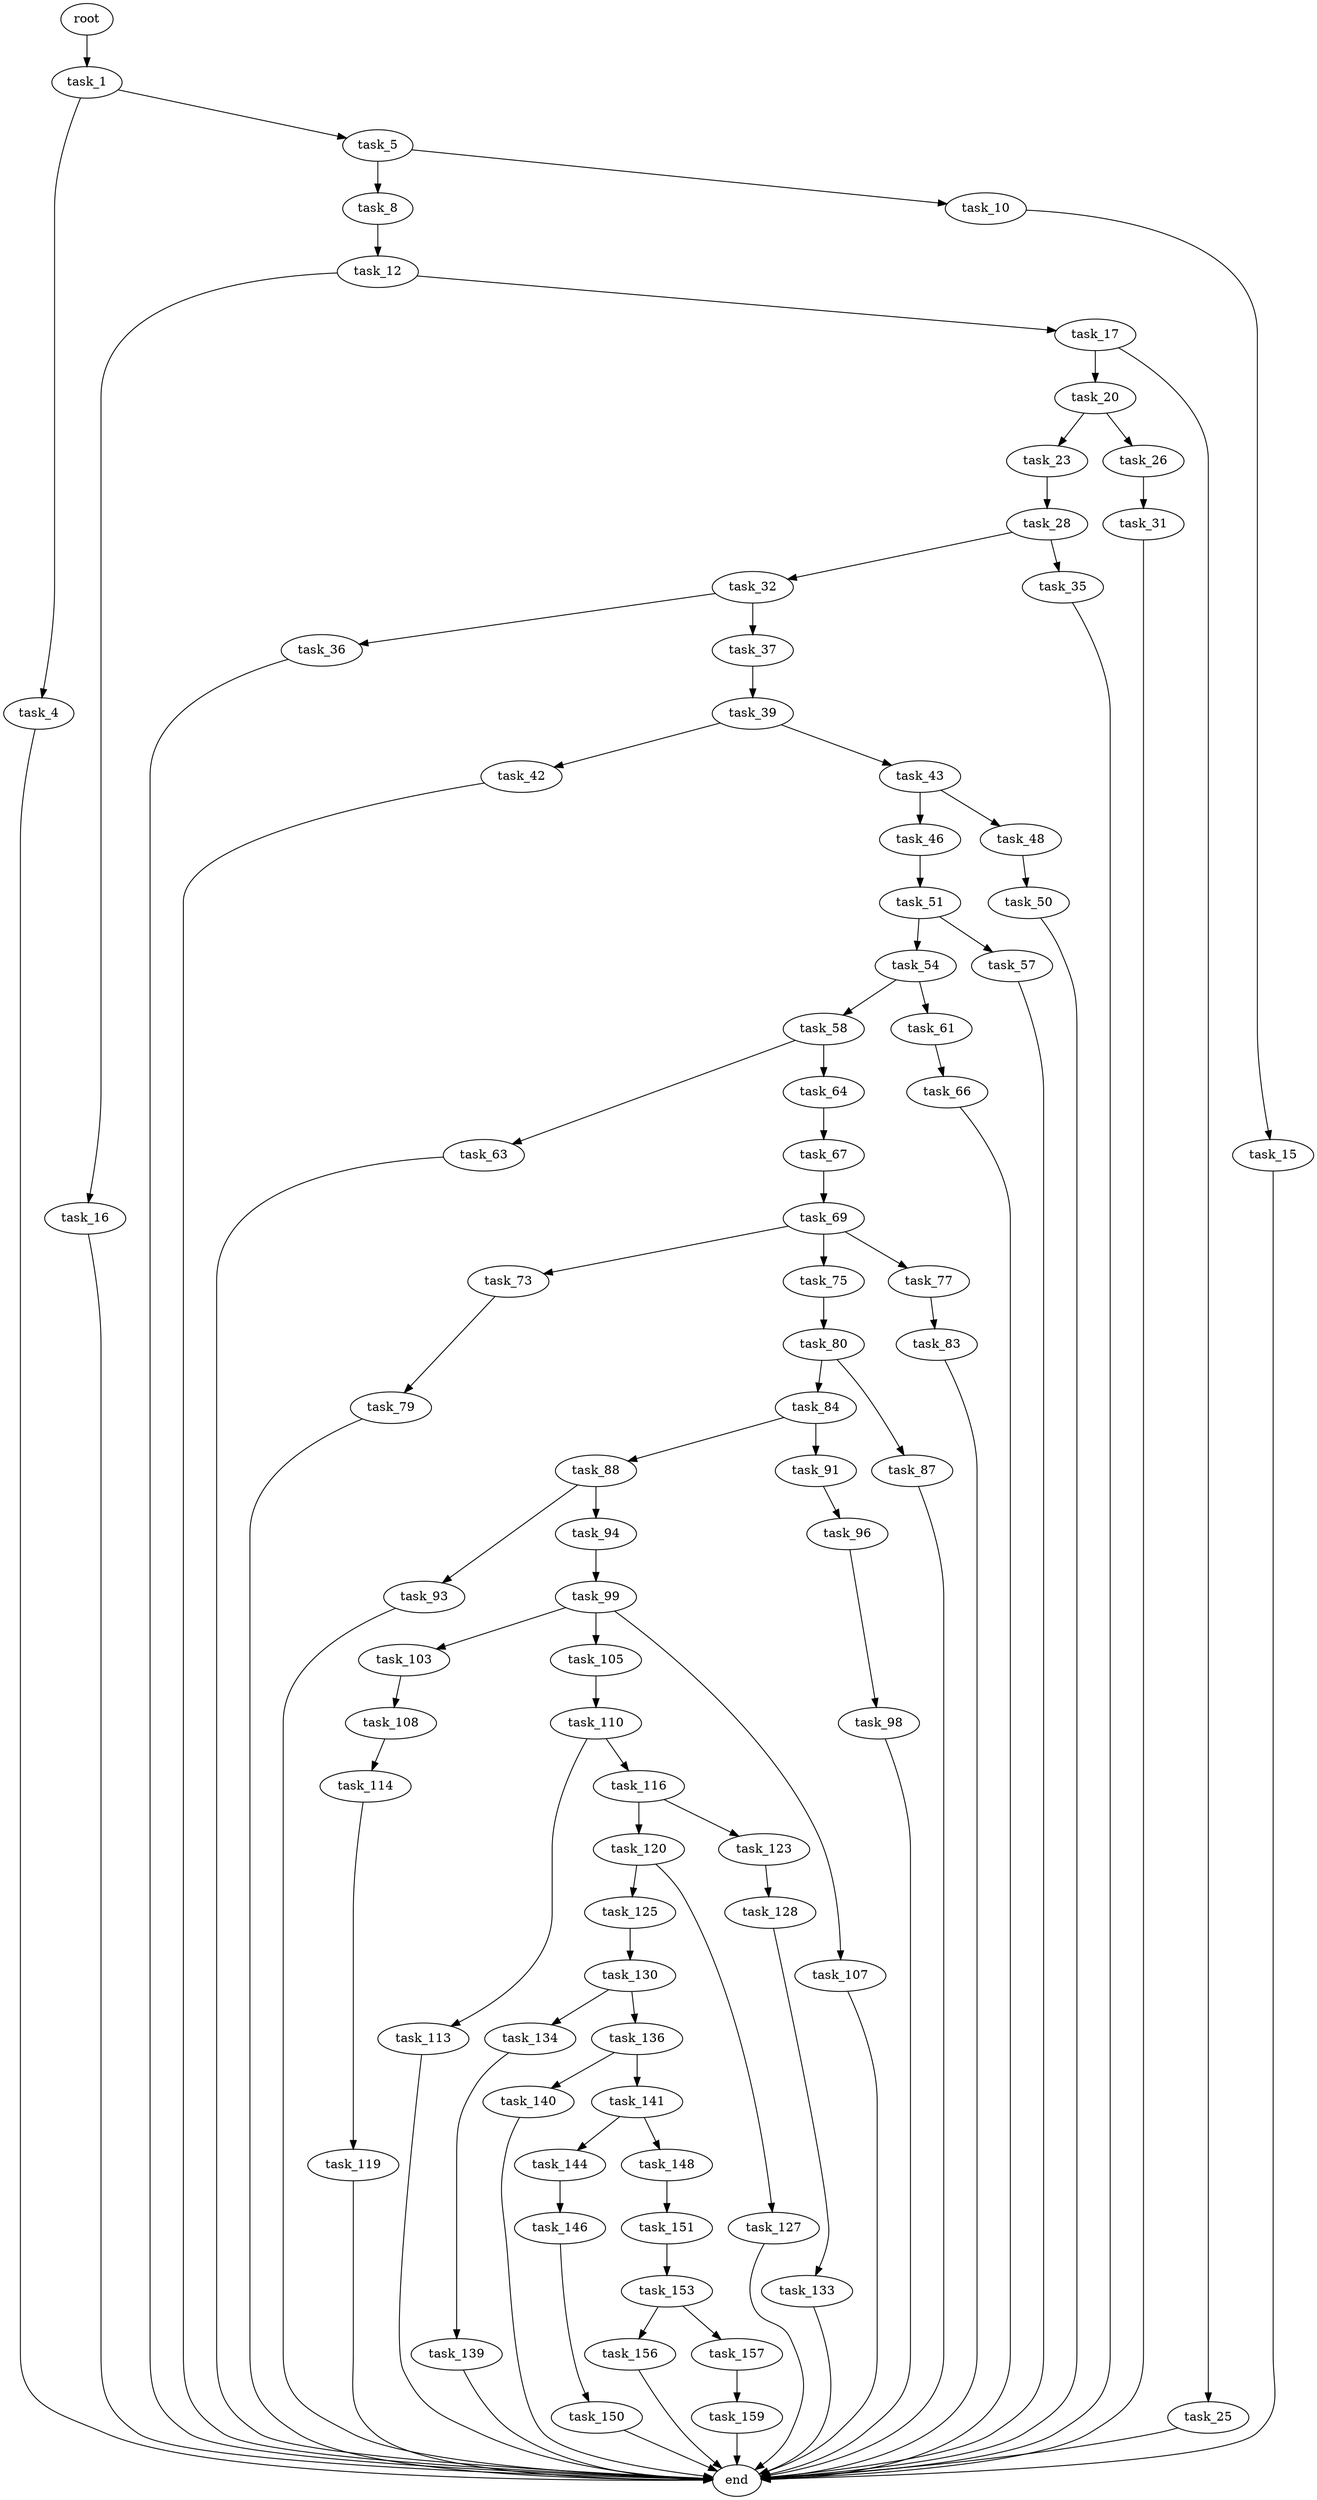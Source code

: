 digraph G {
  root [size="0.000000"];
  task_1 [size="428247719333.000000"];
  task_4 [size="21965133656.000000"];
  task_5 [size="7124598081.000000"];
  end [size="0.000000"];
  task_8 [size="134217728000.000000"];
  task_10 [size="1073741824000.000000"];
  task_12 [size="1765833628.000000"];
  task_15 [size="49753202106.000000"];
  task_16 [size="98992657529.000000"];
  task_17 [size="37450966600.000000"];
  task_20 [size="73526085576.000000"];
  task_25 [size="549755813888.000000"];
  task_23 [size="368293445632.000000"];
  task_26 [size="31472467512.000000"];
  task_28 [size="134217728000.000000"];
  task_31 [size="8589934592.000000"];
  task_32 [size="231928233984.000000"];
  task_35 [size="22722584605.000000"];
  task_36 [size="4425671747.000000"];
  task_37 [size="3680724976.000000"];
  task_39 [size="2071078638.000000"];
  task_42 [size="723628416556.000000"];
  task_43 [size="352823642426.000000"];
  task_46 [size="237411109577.000000"];
  task_48 [size="125644944909.000000"];
  task_51 [size="354054510.000000"];
  task_50 [size="961718431.000000"];
  task_54 [size="4864857722.000000"];
  task_57 [size="1753797646.000000"];
  task_58 [size="549755813888.000000"];
  task_61 [size="233703013671.000000"];
  task_63 [size="782757789696.000000"];
  task_64 [size="15962274691.000000"];
  task_66 [size="368293445632.000000"];
  task_67 [size="8589934592.000000"];
  task_69 [size="233009603172.000000"];
  task_73 [size="8589934592.000000"];
  task_75 [size="22965406748.000000"];
  task_77 [size="690949396139.000000"];
  task_79 [size="468400270260.000000"];
  task_80 [size="4870626982.000000"];
  task_83 [size="28991029248.000000"];
  task_84 [size="68719476736.000000"];
  task_87 [size="11093068551.000000"];
  task_88 [size="429169307613.000000"];
  task_91 [size="782757789696.000000"];
  task_93 [size="24720591345.000000"];
  task_94 [size="1779320372.000000"];
  task_96 [size="29790272275.000000"];
  task_99 [size="549755813888.000000"];
  task_98 [size="37854186048.000000"];
  task_103 [size="31743255111.000000"];
  task_105 [size="231928233984.000000"];
  task_107 [size="301590302956.000000"];
  task_108 [size="16752430581.000000"];
  task_110 [size="368293445632.000000"];
  task_114 [size="53123635016.000000"];
  task_113 [size="2078290384.000000"];
  task_116 [size="86142688258.000000"];
  task_119 [size="22605976209.000000"];
  task_120 [size="12765347081.000000"];
  task_123 [size="197305647513.000000"];
  task_125 [size="28991029248.000000"];
  task_127 [size="29754910200.000000"];
  task_128 [size="549755813888.000000"];
  task_130 [size="32633234862.000000"];
  task_133 [size="549755813888.000000"];
  task_134 [size="52785336041.000000"];
  task_136 [size="68719476736.000000"];
  task_139 [size="231928233984.000000"];
  task_140 [size="5772852939.000000"];
  task_141 [size="8589934592.000000"];
  task_144 [size="126228130137.000000"];
  task_148 [size="782757789696.000000"];
  task_146 [size="368293445632.000000"];
  task_150 [size="5309949839.000000"];
  task_151 [size="345151771432.000000"];
  task_153 [size="397390148168.000000"];
  task_156 [size="782757789696.000000"];
  task_157 [size="986955092867.000000"];
  task_159 [size="68719476736.000000"];

  root -> task_1 [size="1.000000"];
  task_1 -> task_4 [size="838860800.000000"];
  task_1 -> task_5 [size="838860800.000000"];
  task_4 -> end [size="1.000000"];
  task_5 -> task_8 [size="838860800.000000"];
  task_5 -> task_10 [size="838860800.000000"];
  task_8 -> task_12 [size="209715200.000000"];
  task_10 -> task_15 [size="838860800.000000"];
  task_12 -> task_16 [size="33554432.000000"];
  task_12 -> task_17 [size="33554432.000000"];
  task_15 -> end [size="1.000000"];
  task_16 -> end [size="1.000000"];
  task_17 -> task_20 [size="679477248.000000"];
  task_17 -> task_25 [size="679477248.000000"];
  task_20 -> task_23 [size="75497472.000000"];
  task_20 -> task_26 [size="75497472.000000"];
  task_25 -> end [size="1.000000"];
  task_23 -> task_28 [size="411041792.000000"];
  task_26 -> task_31 [size="134217728.000000"];
  task_28 -> task_32 [size="209715200.000000"];
  task_28 -> task_35 [size="209715200.000000"];
  task_31 -> end [size="1.000000"];
  task_32 -> task_36 [size="301989888.000000"];
  task_32 -> task_37 [size="301989888.000000"];
  task_35 -> end [size="1.000000"];
  task_36 -> end [size="1.000000"];
  task_37 -> task_39 [size="134217728.000000"];
  task_39 -> task_42 [size="33554432.000000"];
  task_39 -> task_43 [size="33554432.000000"];
  task_42 -> end [size="1.000000"];
  task_43 -> task_46 [size="411041792.000000"];
  task_43 -> task_48 [size="411041792.000000"];
  task_46 -> task_51 [size="209715200.000000"];
  task_48 -> task_50 [size="209715200.000000"];
  task_51 -> task_54 [size="33554432.000000"];
  task_51 -> task_57 [size="33554432.000000"];
  task_50 -> end [size="1.000000"];
  task_54 -> task_58 [size="536870912.000000"];
  task_54 -> task_61 [size="536870912.000000"];
  task_57 -> end [size="1.000000"];
  task_58 -> task_63 [size="536870912.000000"];
  task_58 -> task_64 [size="536870912.000000"];
  task_61 -> task_66 [size="411041792.000000"];
  task_63 -> end [size="1.000000"];
  task_64 -> task_67 [size="301989888.000000"];
  task_66 -> end [size="1.000000"];
  task_67 -> task_69 [size="33554432.000000"];
  task_69 -> task_73 [size="411041792.000000"];
  task_69 -> task_75 [size="411041792.000000"];
  task_69 -> task_77 [size="411041792.000000"];
  task_73 -> task_79 [size="33554432.000000"];
  task_75 -> task_80 [size="536870912.000000"];
  task_77 -> task_83 [size="838860800.000000"];
  task_79 -> end [size="1.000000"];
  task_80 -> task_84 [size="134217728.000000"];
  task_80 -> task_87 [size="134217728.000000"];
  task_83 -> end [size="1.000000"];
  task_84 -> task_88 [size="134217728.000000"];
  task_84 -> task_91 [size="134217728.000000"];
  task_87 -> end [size="1.000000"];
  task_88 -> task_93 [size="301989888.000000"];
  task_88 -> task_94 [size="301989888.000000"];
  task_91 -> task_96 [size="679477248.000000"];
  task_93 -> end [size="1.000000"];
  task_94 -> task_99 [size="33554432.000000"];
  task_96 -> task_98 [size="838860800.000000"];
  task_99 -> task_103 [size="536870912.000000"];
  task_99 -> task_105 [size="536870912.000000"];
  task_99 -> task_107 [size="536870912.000000"];
  task_98 -> end [size="1.000000"];
  task_103 -> task_108 [size="679477248.000000"];
  task_105 -> task_110 [size="301989888.000000"];
  task_107 -> end [size="1.000000"];
  task_108 -> task_114 [size="679477248.000000"];
  task_110 -> task_113 [size="411041792.000000"];
  task_110 -> task_116 [size="411041792.000000"];
  task_114 -> task_119 [size="838860800.000000"];
  task_113 -> end [size="1.000000"];
  task_116 -> task_120 [size="75497472.000000"];
  task_116 -> task_123 [size="75497472.000000"];
  task_119 -> end [size="1.000000"];
  task_120 -> task_125 [size="33554432.000000"];
  task_120 -> task_127 [size="33554432.000000"];
  task_123 -> task_128 [size="209715200.000000"];
  task_125 -> task_130 [size="75497472.000000"];
  task_127 -> end [size="1.000000"];
  task_128 -> task_133 [size="536870912.000000"];
  task_130 -> task_134 [size="536870912.000000"];
  task_130 -> task_136 [size="536870912.000000"];
  task_133 -> end [size="1.000000"];
  task_134 -> task_139 [size="838860800.000000"];
  task_136 -> task_140 [size="134217728.000000"];
  task_136 -> task_141 [size="134217728.000000"];
  task_139 -> end [size="1.000000"];
  task_140 -> end [size="1.000000"];
  task_141 -> task_144 [size="33554432.000000"];
  task_141 -> task_148 [size="33554432.000000"];
  task_144 -> task_146 [size="209715200.000000"];
  task_148 -> task_151 [size="679477248.000000"];
  task_146 -> task_150 [size="411041792.000000"];
  task_150 -> end [size="1.000000"];
  task_151 -> task_153 [size="536870912.000000"];
  task_153 -> task_156 [size="536870912.000000"];
  task_153 -> task_157 [size="536870912.000000"];
  task_156 -> end [size="1.000000"];
  task_157 -> task_159 [size="838860800.000000"];
  task_159 -> end [size="1.000000"];
}
